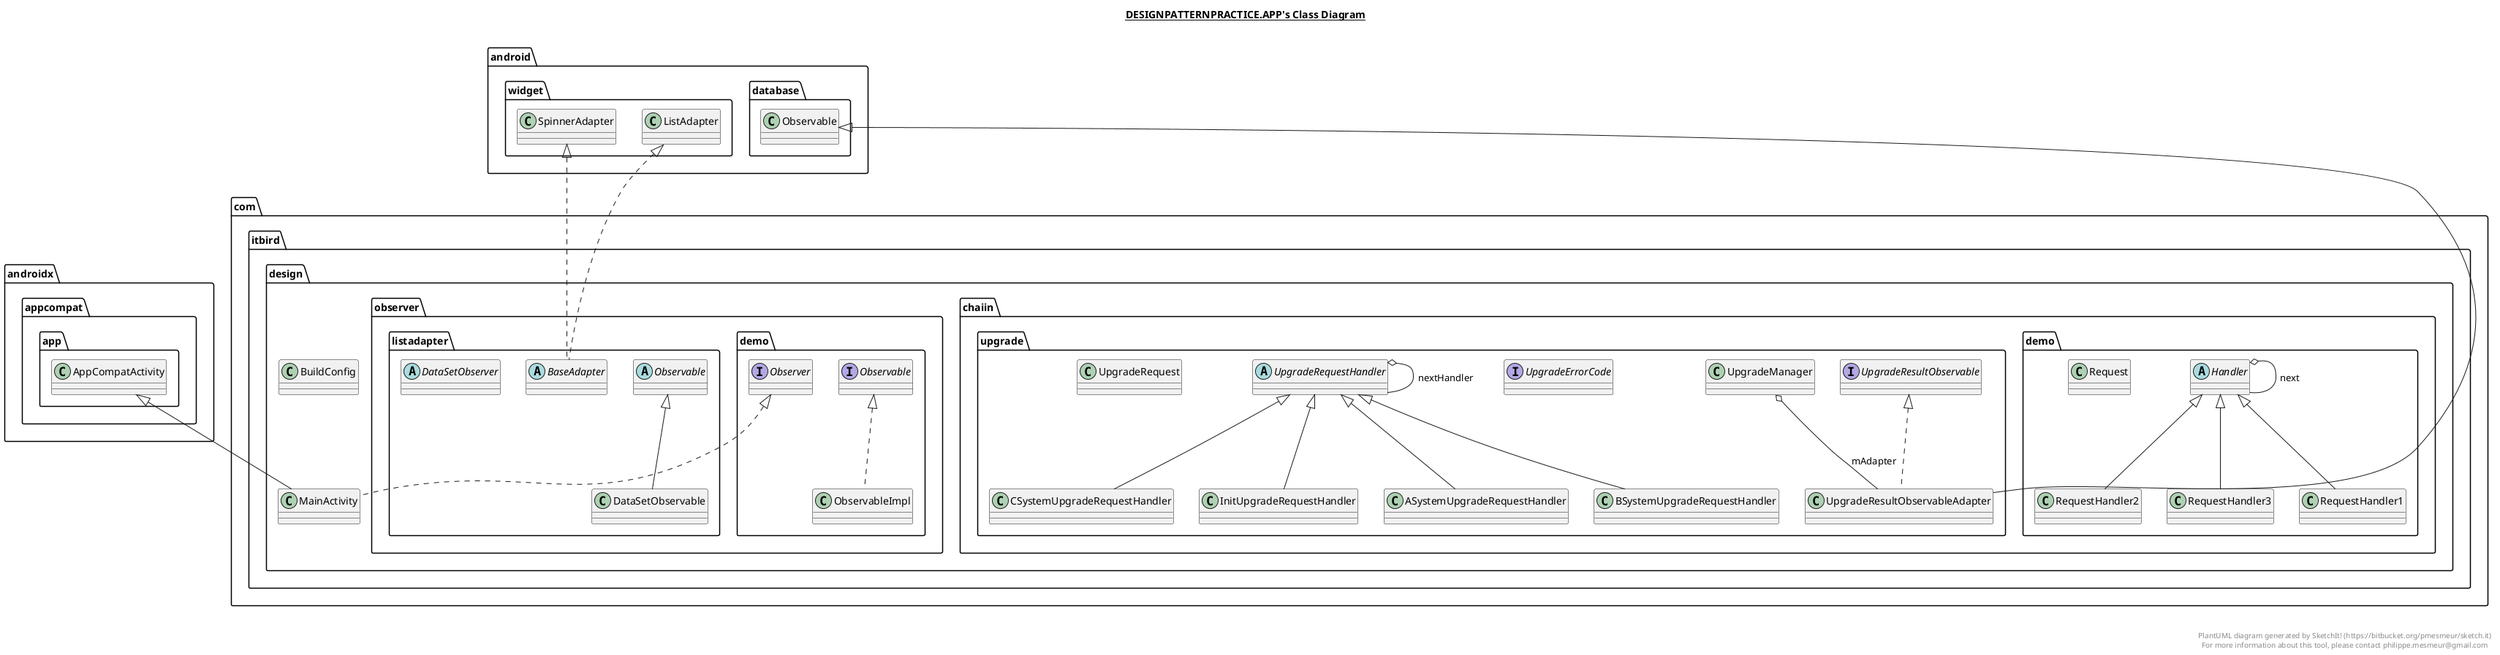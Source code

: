 @startuml

title __DESIGNPATTERNPRACTICE.APP's Class Diagram__\n

  namespace com.itbird.design {
    class com.itbird.design.BuildConfig {
    }
  }
  

  namespace com.itbird.design {
    class com.itbird.design.MainActivity {
    }
  }
  

  namespace com.itbird.design {
    namespace chaiin.demo {
      abstract class com.itbird.design.chaiin.demo.Handler {
      }
    }
  }
  

  namespace com.itbird.design {
    namespace chaiin.demo {
      class com.itbird.design.chaiin.demo.Request {
      }
    }
  }
  

  namespace com.itbird.design {
    namespace chaiin.demo {
      class com.itbird.design.chaiin.demo.RequestHandler1 {
      }
    }
  }
  

  namespace com.itbird.design {
    namespace chaiin.demo {
      class com.itbird.design.chaiin.demo.RequestHandler2 {
      }
    }
  }
  

  namespace com.itbird.design {
    namespace chaiin.demo {
      class com.itbird.design.chaiin.demo.RequestHandler3 {
      }
    }
  }
  

  namespace com.itbird.design {
    namespace chaiin.upgrade {
      class com.itbird.design.chaiin.upgrade.ASystemUpgradeRequestHandler {
      }
    }
  }
  

  namespace com.itbird.design {
    namespace chaiin.upgrade {
      class com.itbird.design.chaiin.upgrade.BSystemUpgradeRequestHandler {
      }
    }
  }
  

  namespace com.itbird.design {
    namespace chaiin.upgrade {
      class com.itbird.design.chaiin.upgrade.CSystemUpgradeRequestHandler {
      }
    }
  }
  

  namespace com.itbird.design {
    namespace chaiin.upgrade {
      class com.itbird.design.chaiin.upgrade.InitUpgradeRequestHandler {
      }
    }
  }
  

  namespace com.itbird.design {
    namespace chaiin.upgrade {
      interface com.itbird.design.chaiin.upgrade.UpgradeErrorCode {
      }
    }
  }
  

  namespace com.itbird.design {
    namespace chaiin.upgrade {
      class com.itbird.design.chaiin.upgrade.UpgradeManager {
      }
    }
  }
  

  namespace com.itbird.design {
    namespace chaiin.upgrade {
      class com.itbird.design.chaiin.upgrade.UpgradeRequest {
      }
    }
  }
  

  namespace com.itbird.design {
    namespace chaiin.upgrade {
      abstract class com.itbird.design.chaiin.upgrade.UpgradeRequestHandler {
      }
    }
  }
  

  namespace com.itbird.design {
    namespace chaiin.upgrade {
      interface com.itbird.design.chaiin.upgrade.UpgradeResultObservable {
      }
    }
  }
  

  namespace com.itbird.design {
    namespace chaiin.upgrade {
      class com.itbird.design.chaiin.upgrade.UpgradeResultObservableAdapter {
      }
    }
  }
  

  namespace com.itbird.design {
    namespace observer.demo {
      interface com.itbird.design.observer.demo.Observable {
      }
    }
  }
  

  namespace com.itbird.design {
    namespace observer.demo {
      class com.itbird.design.observer.demo.ObservableImpl {
      }
    }
  }
  

  namespace com.itbird.design {
    namespace observer.demo {
      interface com.itbird.design.observer.demo.Observer {
      }
    }
  }
  

  namespace com.itbird.design {
    namespace observer.listadapter {
      abstract class com.itbird.design.observer.listadapter.BaseAdapter {
      }
    }
  }
  

  namespace com.itbird.design {
    namespace observer.listadapter {
      class com.itbird.design.observer.listadapter.DataSetObservable {
      }
    }
  }
  

  namespace com.itbird.design {
    namespace observer.listadapter {
      abstract class com.itbird.design.observer.listadapter.DataSetObserver {
      }
    }
  }
  

  namespace com.itbird.design {
    namespace observer.listadapter {
      abstract class com.itbird.design.observer.listadapter.Observable {
      }
    }
  }
  

  com.itbird.design.MainActivity .up.|> com.itbird.design.observer.demo.Observer
  com.itbird.design.MainActivity -up-|> androidx.appcompat.app.AppCompatActivity
  com.itbird.design.chaiin.demo.Handler o-- com.itbird.design.chaiin.demo.Handler : next
  com.itbird.design.chaiin.demo.RequestHandler1 -up-|> com.itbird.design.chaiin.demo.Handler
  com.itbird.design.chaiin.demo.RequestHandler2 -up-|> com.itbird.design.chaiin.demo.Handler
  com.itbird.design.chaiin.demo.RequestHandler3 -up-|> com.itbird.design.chaiin.demo.Handler
  com.itbird.design.chaiin.upgrade.ASystemUpgradeRequestHandler -up-|> com.itbird.design.chaiin.upgrade.UpgradeRequestHandler
  com.itbird.design.chaiin.upgrade.BSystemUpgradeRequestHandler -up-|> com.itbird.design.chaiin.upgrade.UpgradeRequestHandler
  com.itbird.design.chaiin.upgrade.CSystemUpgradeRequestHandler -up-|> com.itbird.design.chaiin.upgrade.UpgradeRequestHandler
  com.itbird.design.chaiin.upgrade.InitUpgradeRequestHandler -up-|> com.itbird.design.chaiin.upgrade.UpgradeRequestHandler
  com.itbird.design.chaiin.upgrade.UpgradeManager o-- com.itbird.design.chaiin.upgrade.UpgradeResultObservableAdapter : mAdapter
  com.itbird.design.chaiin.upgrade.UpgradeRequestHandler o-- com.itbird.design.chaiin.upgrade.UpgradeRequestHandler : nextHandler
  com.itbird.design.chaiin.upgrade.UpgradeResultObservableAdapter .up.|> com.itbird.design.chaiin.upgrade.UpgradeResultObservable
  com.itbird.design.chaiin.upgrade.UpgradeResultObservableAdapter -up-|> android.database.Observable
  com.itbird.design.observer.demo.ObservableImpl .up.|> com.itbird.design.observer.demo.Observable
  com.itbird.design.observer.listadapter.BaseAdapter .up.|> android.widget.ListAdapter
  com.itbird.design.observer.listadapter.BaseAdapter .up.|> android.widget.SpinnerAdapter
  com.itbird.design.observer.listadapter.DataSetObservable -up-|> com.itbird.design.observer.listadapter.Observable


right footer


PlantUML diagram generated by SketchIt! (https://bitbucket.org/pmesmeur/sketch.it)
For more information about this tool, please contact philippe.mesmeur@gmail.com
endfooter

@enduml
